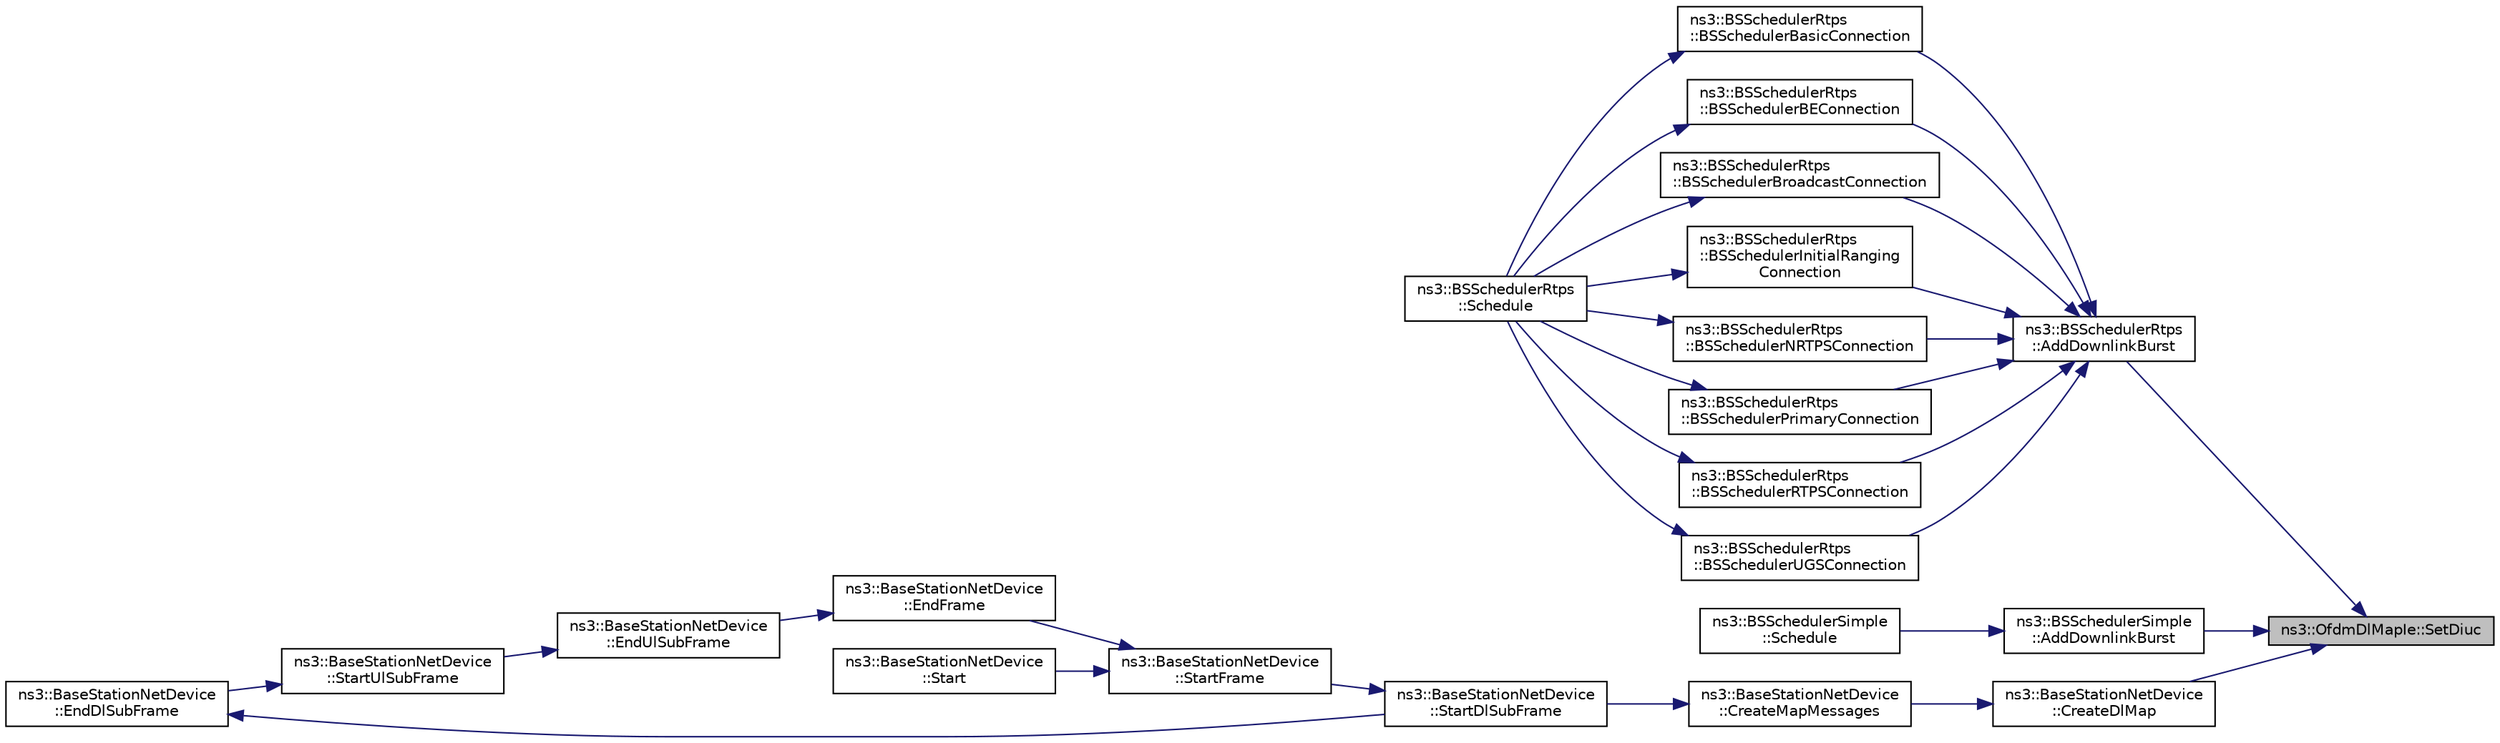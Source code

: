digraph "ns3::OfdmDlMapIe::SetDiuc"
{
 // LATEX_PDF_SIZE
  edge [fontname="Helvetica",fontsize="10",labelfontname="Helvetica",labelfontsize="10"];
  node [fontname="Helvetica",fontsize="10",shape=record];
  rankdir="RL";
  Node1 [label="ns3::OfdmDlMapIe::SetDiuc",height=0.2,width=0.4,color="black", fillcolor="grey75", style="filled", fontcolor="black",tooltip="Set DIUC field."];
  Node1 -> Node2 [dir="back",color="midnightblue",fontsize="10",style="solid",fontname="Helvetica"];
  Node2 [label="ns3::BSSchedulerRtps\l::AddDownlinkBurst",height=0.2,width=0.4,color="black", fillcolor="white", style="filled",URL="$classns3_1_1_b_s_scheduler_rtps.html#ab58c3772737a8fcd20ec05680253b087",tooltip="This function adds a downlink burst to the list of downlink bursts scheduled for the next downlink su..."];
  Node2 -> Node3 [dir="back",color="midnightblue",fontsize="10",style="solid",fontname="Helvetica"];
  Node3 [label="ns3::BSSchedulerRtps\l::BSSchedulerBasicConnection",height=0.2,width=0.4,color="black", fillcolor="white", style="filled",URL="$classns3_1_1_b_s_scheduler_rtps.html#a9245c54c83bcde5e7178dacbbfc745c6",tooltip="schedules the basic connections"];
  Node3 -> Node4 [dir="back",color="midnightblue",fontsize="10",style="solid",fontname="Helvetica"];
  Node4 [label="ns3::BSSchedulerRtps\l::Schedule",height=0.2,width=0.4,color="black", fillcolor="white", style="filled",URL="$classns3_1_1_b_s_scheduler_rtps.html#a311c9c524b1a898c72afa35a9d7ac0dc",tooltip="Schedule function."];
  Node2 -> Node5 [dir="back",color="midnightblue",fontsize="10",style="solid",fontname="Helvetica"];
  Node5 [label="ns3::BSSchedulerRtps\l::BSSchedulerBEConnection",height=0.2,width=0.4,color="black", fillcolor="white", style="filled",URL="$classns3_1_1_b_s_scheduler_rtps.html#a74fd827556c1b6f8b58ecdb2720a36d5",tooltip="schedules the BE connection"];
  Node5 -> Node4 [dir="back",color="midnightblue",fontsize="10",style="solid",fontname="Helvetica"];
  Node2 -> Node6 [dir="back",color="midnightblue",fontsize="10",style="solid",fontname="Helvetica"];
  Node6 [label="ns3::BSSchedulerRtps\l::BSSchedulerBroadcastConnection",height=0.2,width=0.4,color="black", fillcolor="white", style="filled",URL="$classns3_1_1_b_s_scheduler_rtps.html#ad041a6417c9cf0ddc40116ac877015ab",tooltip="schedules the broadcast connections"];
  Node6 -> Node4 [dir="back",color="midnightblue",fontsize="10",style="solid",fontname="Helvetica"];
  Node2 -> Node7 [dir="back",color="midnightblue",fontsize="10",style="solid",fontname="Helvetica"];
  Node7 [label="ns3::BSSchedulerRtps\l::BSSchedulerInitialRanging\lConnection",height=0.2,width=0.4,color="black", fillcolor="white", style="filled",URL="$classns3_1_1_b_s_scheduler_rtps.html#aa679d00c7063da179a3d2401e4a37f8e",tooltip="schedules the IR connections"];
  Node7 -> Node4 [dir="back",color="midnightblue",fontsize="10",style="solid",fontname="Helvetica"];
  Node2 -> Node8 [dir="back",color="midnightblue",fontsize="10",style="solid",fontname="Helvetica"];
  Node8 [label="ns3::BSSchedulerRtps\l::BSSchedulerNRTPSConnection",height=0.2,width=0.4,color="black", fillcolor="white", style="filled",URL="$classns3_1_1_b_s_scheduler_rtps.html#ae148375221d20545e3f54ac024c933c4",tooltip="schedules the NRTPS connections"];
  Node8 -> Node4 [dir="back",color="midnightblue",fontsize="10",style="solid",fontname="Helvetica"];
  Node2 -> Node9 [dir="back",color="midnightblue",fontsize="10",style="solid",fontname="Helvetica"];
  Node9 [label="ns3::BSSchedulerRtps\l::BSSchedulerPrimaryConnection",height=0.2,width=0.4,color="black", fillcolor="white", style="filled",URL="$classns3_1_1_b_s_scheduler_rtps.html#a2bd7697f2451b3fa6865c858e7c2556f",tooltip="schedules the primary connection"];
  Node9 -> Node4 [dir="back",color="midnightblue",fontsize="10",style="solid",fontname="Helvetica"];
  Node2 -> Node10 [dir="back",color="midnightblue",fontsize="10",style="solid",fontname="Helvetica"];
  Node10 [label="ns3::BSSchedulerRtps\l::BSSchedulerRTPSConnection",height=0.2,width=0.4,color="black", fillcolor="white", style="filled",URL="$classns3_1_1_b_s_scheduler_rtps.html#acb75718835482da98c9b7eafc756dc4c",tooltip="Downlink Scheduler for rtPS connections."];
  Node10 -> Node4 [dir="back",color="midnightblue",fontsize="10",style="solid",fontname="Helvetica"];
  Node2 -> Node11 [dir="back",color="midnightblue",fontsize="10",style="solid",fontname="Helvetica"];
  Node11 [label="ns3::BSSchedulerRtps\l::BSSchedulerUGSConnection",height=0.2,width=0.4,color="black", fillcolor="white", style="filled",URL="$classns3_1_1_b_s_scheduler_rtps.html#a71243a521e00bd88f39b681a0f14ed91",tooltip="schedules the UGS connection"];
  Node11 -> Node4 [dir="back",color="midnightblue",fontsize="10",style="solid",fontname="Helvetica"];
  Node1 -> Node12 [dir="back",color="midnightblue",fontsize="10",style="solid",fontname="Helvetica"];
  Node12 [label="ns3::BSSchedulerSimple\l::AddDownlinkBurst",height=0.2,width=0.4,color="black", fillcolor="white", style="filled",URL="$classns3_1_1_b_s_scheduler_simple.html#af79d1e83a763249efdb65d62173442cd",tooltip="This function adds a downlink burst to the list of downlink bursts scheduled for the next downlink su..."];
  Node12 -> Node13 [dir="back",color="midnightblue",fontsize="10",style="solid",fontname="Helvetica"];
  Node13 [label="ns3::BSSchedulerSimple\l::Schedule",height=0.2,width=0.4,color="black", fillcolor="white", style="filled",URL="$classns3_1_1_b_s_scheduler_simple.html#ab0ef72a5223a70761910bcda7004f510",tooltip="the scheduling function for the downlink subframe."];
  Node1 -> Node14 [dir="back",color="midnightblue",fontsize="10",style="solid",fontname="Helvetica"];
  Node14 [label="ns3::BaseStationNetDevice\l::CreateDlMap",height=0.2,width=0.4,color="black", fillcolor="white", style="filled",URL="$classns3_1_1_base_station_net_device.html#ab03962233fca4f8e6581c87ce34b8170",tooltip="Create DL map."];
  Node14 -> Node15 [dir="back",color="midnightblue",fontsize="10",style="solid",fontname="Helvetica"];
  Node15 [label="ns3::BaseStationNetDevice\l::CreateMapMessages",height=0.2,width=0.4,color="black", fillcolor="white", style="filled",URL="$classns3_1_1_base_station_net_device.html#a5bbf169891f8a3b28b952039ed63253f",tooltip="creates the MAC management messages DL-MAP and UL-MAP"];
  Node15 -> Node16 [dir="back",color="midnightblue",fontsize="10",style="solid",fontname="Helvetica"];
  Node16 [label="ns3::BaseStationNetDevice\l::StartDlSubFrame",height=0.2,width=0.4,color="black", fillcolor="white", style="filled",URL="$classns3_1_1_base_station_net_device.html#a27bab37fd4944f4c8fa93c5911effab3",tooltip="Start DL subframe function."];
  Node16 -> Node17 [dir="back",color="midnightblue",fontsize="10",style="solid",fontname="Helvetica"];
  Node17 [label="ns3::BaseStationNetDevice\l::StartFrame",height=0.2,width=0.4,color="black", fillcolor="white", style="filled",URL="$classns3_1_1_base_station_net_device.html#a5c6904d46b239de002ea4d947c996099",tooltip="Start frame function."];
  Node17 -> Node18 [dir="back",color="midnightblue",fontsize="10",style="solid",fontname="Helvetica"];
  Node18 [label="ns3::BaseStationNetDevice\l::EndFrame",height=0.2,width=0.4,color="black", fillcolor="white", style="filled",URL="$classns3_1_1_base_station_net_device.html#abc0935e4af2375b6ebf5b62f2e041703",tooltip="End frame function."];
  Node18 -> Node19 [dir="back",color="midnightblue",fontsize="10",style="solid",fontname="Helvetica"];
  Node19 [label="ns3::BaseStationNetDevice\l::EndUlSubFrame",height=0.2,width=0.4,color="black", fillcolor="white", style="filled",URL="$classns3_1_1_base_station_net_device.html#acb6787d90c40a8b2e8ce2c504a172f7a",tooltip="End UL subframe function."];
  Node19 -> Node20 [dir="back",color="midnightblue",fontsize="10",style="solid",fontname="Helvetica"];
  Node20 [label="ns3::BaseStationNetDevice\l::StartUlSubFrame",height=0.2,width=0.4,color="black", fillcolor="white", style="filled",URL="$classns3_1_1_base_station_net_device.html#adb3fc441a44d0b6e9c1d032b73a3d34b",tooltip="Start UL subframe function."];
  Node20 -> Node21 [dir="back",color="midnightblue",fontsize="10",style="solid",fontname="Helvetica"];
  Node21 [label="ns3::BaseStationNetDevice\l::EndDlSubFrame",height=0.2,width=0.4,color="black", fillcolor="white", style="filled",URL="$classns3_1_1_base_station_net_device.html#a0d20b289eddae756199cc8d11d4db589",tooltip="End DL subframe function."];
  Node21 -> Node16 [dir="back",color="midnightblue",fontsize="10",style="solid",fontname="Helvetica"];
  Node17 -> Node22 [dir="back",color="midnightblue",fontsize="10",style="solid",fontname="Helvetica"];
  Node22 [label="ns3::BaseStationNetDevice\l::Start",height=0.2,width=0.4,color="black", fillcolor="white", style="filled",URL="$classns3_1_1_base_station_net_device.html#a67d7c6397e8a2333e6be4c68224653ef",tooltip="Start device."];
}
